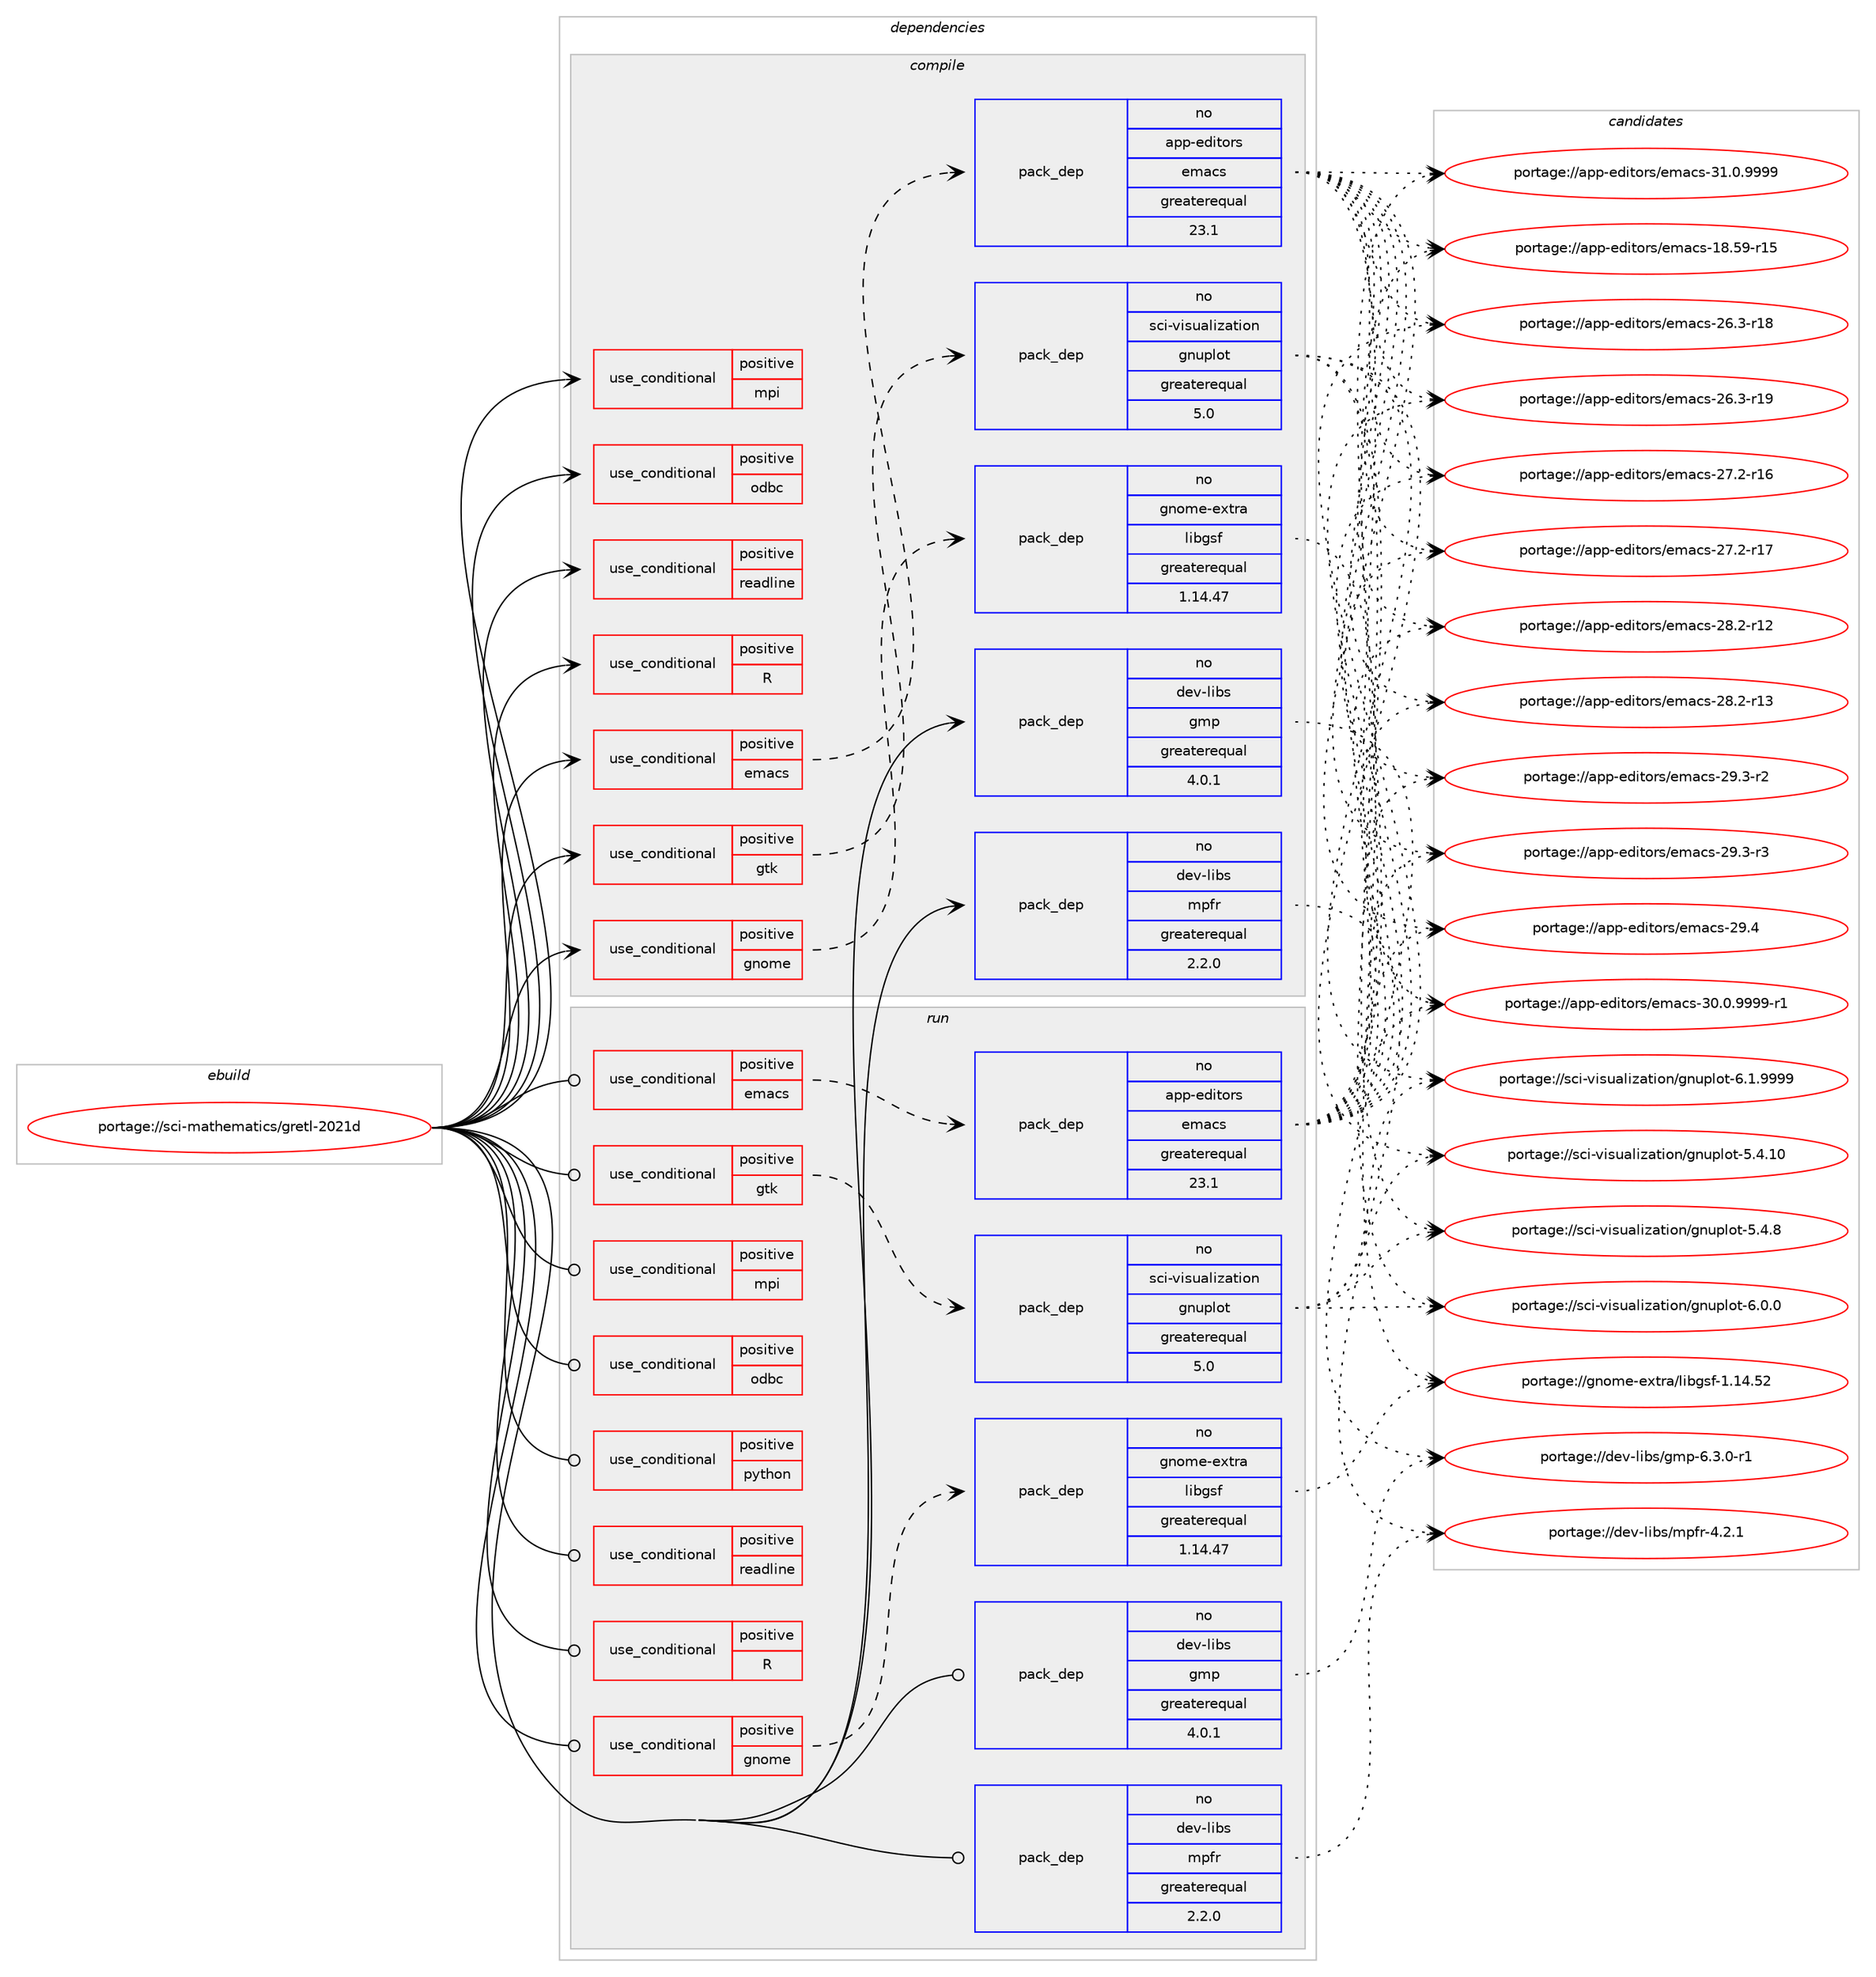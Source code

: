 digraph prolog {

# *************
# Graph options
# *************

newrank=true;
concentrate=true;
compound=true;
graph [rankdir=LR,fontname=Helvetica,fontsize=10,ranksep=1.5];#, ranksep=2.5, nodesep=0.2];
edge  [arrowhead=vee];
node  [fontname=Helvetica,fontsize=10];

# **********
# The ebuild
# **********

subgraph cluster_leftcol {
color=gray;
rank=same;
label=<<i>ebuild</i>>;
id [label="portage://sci-mathematics/gretl-2021d", color=red, width=4, href="../sci-mathematics/gretl-2021d.svg"];
}

# ****************
# The dependencies
# ****************

subgraph cluster_midcol {
color=gray;
label=<<i>dependencies</i>>;
subgraph cluster_compile {
fillcolor="#eeeeee";
style=filled;
label=<<i>compile</i>>;
subgraph cond105547 {
dependency203841 [label=<<TABLE BORDER="0" CELLBORDER="1" CELLSPACING="0" CELLPADDING="4"><TR><TD ROWSPAN="3" CELLPADDING="10">use_conditional</TD></TR><TR><TD>positive</TD></TR><TR><TD>R</TD></TR></TABLE>>, shape=none, color=red];
# *** BEGIN UNKNOWN DEPENDENCY TYPE (TODO) ***
# dependency203841 -> package_dependency(portage://sci-mathematics/gretl-2021d,install,no,dev-lang,R,none,[,,],[slot(0),equal],[])
# *** END UNKNOWN DEPENDENCY TYPE (TODO) ***

}
id:e -> dependency203841:w [weight=20,style="solid",arrowhead="vee"];
subgraph cond105548 {
dependency203842 [label=<<TABLE BORDER="0" CELLBORDER="1" CELLSPACING="0" CELLPADDING="4"><TR><TD ROWSPAN="3" CELLPADDING="10">use_conditional</TD></TR><TR><TD>positive</TD></TR><TR><TD>emacs</TD></TR></TABLE>>, shape=none, color=red];
subgraph pack95482 {
dependency203843 [label=<<TABLE BORDER="0" CELLBORDER="1" CELLSPACING="0" CELLPADDING="4" WIDTH="220"><TR><TD ROWSPAN="6" CELLPADDING="30">pack_dep</TD></TR><TR><TD WIDTH="110">no</TD></TR><TR><TD>app-editors</TD></TR><TR><TD>emacs</TD></TR><TR><TD>greaterequal</TD></TR><TR><TD>23.1</TD></TR></TABLE>>, shape=none, color=blue];
}
dependency203842:e -> dependency203843:w [weight=20,style="dashed",arrowhead="vee"];
}
id:e -> dependency203842:w [weight=20,style="solid",arrowhead="vee"];
subgraph cond105549 {
dependency203844 [label=<<TABLE BORDER="0" CELLBORDER="1" CELLSPACING="0" CELLPADDING="4"><TR><TD ROWSPAN="3" CELLPADDING="10">use_conditional</TD></TR><TR><TD>positive</TD></TR><TR><TD>gnome</TD></TR></TABLE>>, shape=none, color=red];
subgraph pack95483 {
dependency203845 [label=<<TABLE BORDER="0" CELLBORDER="1" CELLSPACING="0" CELLPADDING="4" WIDTH="220"><TR><TD ROWSPAN="6" CELLPADDING="30">pack_dep</TD></TR><TR><TD WIDTH="110">no</TD></TR><TR><TD>gnome-extra</TD></TR><TR><TD>libgsf</TD></TR><TR><TD>greaterequal</TD></TR><TR><TD>1.14.47</TD></TR></TABLE>>, shape=none, color=blue];
}
dependency203844:e -> dependency203845:w [weight=20,style="dashed",arrowhead="vee"];
}
id:e -> dependency203844:w [weight=20,style="solid",arrowhead="vee"];
subgraph cond105550 {
dependency203846 [label=<<TABLE BORDER="0" CELLBORDER="1" CELLSPACING="0" CELLPADDING="4"><TR><TD ROWSPAN="3" CELLPADDING="10">use_conditional</TD></TR><TR><TD>positive</TD></TR><TR><TD>gtk</TD></TR></TABLE>>, shape=none, color=red];
# *** BEGIN UNKNOWN DEPENDENCY TYPE (TODO) ***
# dependency203846 -> package_dependency(portage://sci-mathematics/gretl-2021d,install,no,media-libs,gd,none,[,,],[slot(2),equal],[use(enable(png),none)])
# *** END UNKNOWN DEPENDENCY TYPE (TODO) ***

subgraph pack95484 {
dependency203847 [label=<<TABLE BORDER="0" CELLBORDER="1" CELLSPACING="0" CELLPADDING="4" WIDTH="220"><TR><TD ROWSPAN="6" CELLPADDING="30">pack_dep</TD></TR><TR><TD WIDTH="110">no</TD></TR><TR><TD>sci-visualization</TD></TR><TR><TD>gnuplot</TD></TR><TR><TD>greaterequal</TD></TR><TR><TD>5.0</TD></TR></TABLE>>, shape=none, color=blue];
}
dependency203846:e -> dependency203847:w [weight=20,style="dashed",arrowhead="vee"];
# *** BEGIN UNKNOWN DEPENDENCY TYPE (TODO) ***
# dependency203846 -> package_dependency(portage://sci-mathematics/gretl-2021d,install,no,x11-libs,gtk+,none,[,,],[slot(3),equal],[])
# *** END UNKNOWN DEPENDENCY TYPE (TODO) ***

# *** BEGIN UNKNOWN DEPENDENCY TYPE (TODO) ***
# dependency203846 -> package_dependency(portage://sci-mathematics/gretl-2021d,install,no,x11-libs,gtksourceview,none,[,,],[slot(3.0),equal],[])
# *** END UNKNOWN DEPENDENCY TYPE (TODO) ***

}
id:e -> dependency203846:w [weight=20,style="solid",arrowhead="vee"];
subgraph cond105551 {
dependency203848 [label=<<TABLE BORDER="0" CELLBORDER="1" CELLSPACING="0" CELLPADDING="4"><TR><TD ROWSPAN="3" CELLPADDING="10">use_conditional</TD></TR><TR><TD>positive</TD></TR><TR><TD>mpi</TD></TR></TABLE>>, shape=none, color=red];
# *** BEGIN UNKNOWN DEPENDENCY TYPE (TODO) ***
# dependency203848 -> package_dependency(portage://sci-mathematics/gretl-2021d,install,no,virtual,mpi,none,[,,],[],[])
# *** END UNKNOWN DEPENDENCY TYPE (TODO) ***

}
id:e -> dependency203848:w [weight=20,style="solid",arrowhead="vee"];
subgraph cond105552 {
dependency203849 [label=<<TABLE BORDER="0" CELLBORDER="1" CELLSPACING="0" CELLPADDING="4"><TR><TD ROWSPAN="3" CELLPADDING="10">use_conditional</TD></TR><TR><TD>positive</TD></TR><TR><TD>odbc</TD></TR></TABLE>>, shape=none, color=red];
# *** BEGIN UNKNOWN DEPENDENCY TYPE (TODO) ***
# dependency203849 -> package_dependency(portage://sci-mathematics/gretl-2021d,install,no,dev-db,unixODBC,none,[,,],[slot(0),equal],[])
# *** END UNKNOWN DEPENDENCY TYPE (TODO) ***

}
id:e -> dependency203849:w [weight=20,style="solid",arrowhead="vee"];
subgraph cond105553 {
dependency203850 [label=<<TABLE BORDER="0" CELLBORDER="1" CELLSPACING="0" CELLPADDING="4"><TR><TD ROWSPAN="3" CELLPADDING="10">use_conditional</TD></TR><TR><TD>positive</TD></TR><TR><TD>readline</TD></TR></TABLE>>, shape=none, color=red];
# *** BEGIN UNKNOWN DEPENDENCY TYPE (TODO) ***
# dependency203850 -> package_dependency(portage://sci-mathematics/gretl-2021d,install,no,sys-libs,readline,none,[,,],[slot(0),equal],[])
# *** END UNKNOWN DEPENDENCY TYPE (TODO) ***

}
id:e -> dependency203850:w [weight=20,style="solid",arrowhead="vee"];
# *** BEGIN UNKNOWN DEPENDENCY TYPE (TODO) ***
# id -> package_dependency(portage://sci-mathematics/gretl-2021d,install,no,dev-libs,glib,none,[,,],[slot(2),equal],[])
# *** END UNKNOWN DEPENDENCY TYPE (TODO) ***

subgraph pack95485 {
dependency203851 [label=<<TABLE BORDER="0" CELLBORDER="1" CELLSPACING="0" CELLPADDING="4" WIDTH="220"><TR><TD ROWSPAN="6" CELLPADDING="30">pack_dep</TD></TR><TR><TD WIDTH="110">no</TD></TR><TR><TD>dev-libs</TD></TR><TR><TD>gmp</TD></TR><TR><TD>greaterequal</TD></TR><TR><TD>4.0.1</TD></TR></TABLE>>, shape=none, color=blue];
}
id:e -> dependency203851:w [weight=20,style="solid",arrowhead="vee"];
# *** BEGIN UNKNOWN DEPENDENCY TYPE (TODO) ***
# id -> package_dependency(portage://sci-mathematics/gretl-2021d,install,no,dev-libs,json-glib,none,[,,],[slot(0),equal],[])
# *** END UNKNOWN DEPENDENCY TYPE (TODO) ***

# *** BEGIN UNKNOWN DEPENDENCY TYPE (TODO) ***
# id -> package_dependency(portage://sci-mathematics/gretl-2021d,install,no,dev-libs,libxml2,none,[,,],[slot(2),equal],[])
# *** END UNKNOWN DEPENDENCY TYPE (TODO) ***

subgraph pack95486 {
dependency203852 [label=<<TABLE BORDER="0" CELLBORDER="1" CELLSPACING="0" CELLPADDING="4" WIDTH="220"><TR><TD ROWSPAN="6" CELLPADDING="30">pack_dep</TD></TR><TR><TD WIDTH="110">no</TD></TR><TR><TD>dev-libs</TD></TR><TR><TD>mpfr</TD></TR><TR><TD>greaterequal</TD></TR><TR><TD>2.2.0</TD></TR></TABLE>>, shape=none, color=blue];
}
id:e -> dependency203852:w [weight=20,style="solid",arrowhead="vee"];
# *** BEGIN UNKNOWN DEPENDENCY TYPE (TODO) ***
# id -> package_dependency(portage://sci-mathematics/gretl-2021d,install,no,net-misc,curl,none,[,,],[slot(0),equal],[])
# *** END UNKNOWN DEPENDENCY TYPE (TODO) ***

# *** BEGIN UNKNOWN DEPENDENCY TYPE (TODO) ***
# id -> package_dependency(portage://sci-mathematics/gretl-2021d,install,no,sci-libs,fftw,none,[,,],[slot(3.0),equal],[])
# *** END UNKNOWN DEPENDENCY TYPE (TODO) ***

# *** BEGIN UNKNOWN DEPENDENCY TYPE (TODO) ***
# id -> package_dependency(portage://sci-mathematics/gretl-2021d,install,no,sci-visualization,gnuplot,none,[,,],[],[])
# *** END UNKNOWN DEPENDENCY TYPE (TODO) ***

# *** BEGIN UNKNOWN DEPENDENCY TYPE (TODO) ***
# id -> package_dependency(portage://sci-mathematics/gretl-2021d,install,no,virtual,lapack,none,[,,],[],[])
# *** END UNKNOWN DEPENDENCY TYPE (TODO) ***

# *** BEGIN UNKNOWN DEPENDENCY TYPE (TODO) ***
# id -> package_dependency(portage://sci-mathematics/gretl-2021d,install,no,virtual,latex-base,none,[,,],[],[])
# *** END UNKNOWN DEPENDENCY TYPE (TODO) ***

}
subgraph cluster_compileandrun {
fillcolor="#eeeeee";
style=filled;
label=<<i>compile and run</i>>;
}
subgraph cluster_run {
fillcolor="#eeeeee";
style=filled;
label=<<i>run</i>>;
subgraph cond105554 {
dependency203853 [label=<<TABLE BORDER="0" CELLBORDER="1" CELLSPACING="0" CELLPADDING="4"><TR><TD ROWSPAN="3" CELLPADDING="10">use_conditional</TD></TR><TR><TD>positive</TD></TR><TR><TD>R</TD></TR></TABLE>>, shape=none, color=red];
# *** BEGIN UNKNOWN DEPENDENCY TYPE (TODO) ***
# dependency203853 -> package_dependency(portage://sci-mathematics/gretl-2021d,run,no,dev-lang,R,none,[,,],[slot(0),equal],[])
# *** END UNKNOWN DEPENDENCY TYPE (TODO) ***

}
id:e -> dependency203853:w [weight=20,style="solid",arrowhead="odot"];
subgraph cond105555 {
dependency203854 [label=<<TABLE BORDER="0" CELLBORDER="1" CELLSPACING="0" CELLPADDING="4"><TR><TD ROWSPAN="3" CELLPADDING="10">use_conditional</TD></TR><TR><TD>positive</TD></TR><TR><TD>emacs</TD></TR></TABLE>>, shape=none, color=red];
subgraph pack95487 {
dependency203855 [label=<<TABLE BORDER="0" CELLBORDER="1" CELLSPACING="0" CELLPADDING="4" WIDTH="220"><TR><TD ROWSPAN="6" CELLPADDING="30">pack_dep</TD></TR><TR><TD WIDTH="110">no</TD></TR><TR><TD>app-editors</TD></TR><TR><TD>emacs</TD></TR><TR><TD>greaterequal</TD></TR><TR><TD>23.1</TD></TR></TABLE>>, shape=none, color=blue];
}
dependency203854:e -> dependency203855:w [weight=20,style="dashed",arrowhead="vee"];
}
id:e -> dependency203854:w [weight=20,style="solid",arrowhead="odot"];
subgraph cond105556 {
dependency203856 [label=<<TABLE BORDER="0" CELLBORDER="1" CELLSPACING="0" CELLPADDING="4"><TR><TD ROWSPAN="3" CELLPADDING="10">use_conditional</TD></TR><TR><TD>positive</TD></TR><TR><TD>gnome</TD></TR></TABLE>>, shape=none, color=red];
subgraph pack95488 {
dependency203857 [label=<<TABLE BORDER="0" CELLBORDER="1" CELLSPACING="0" CELLPADDING="4" WIDTH="220"><TR><TD ROWSPAN="6" CELLPADDING="30">pack_dep</TD></TR><TR><TD WIDTH="110">no</TD></TR><TR><TD>gnome-extra</TD></TR><TR><TD>libgsf</TD></TR><TR><TD>greaterequal</TD></TR><TR><TD>1.14.47</TD></TR></TABLE>>, shape=none, color=blue];
}
dependency203856:e -> dependency203857:w [weight=20,style="dashed",arrowhead="vee"];
}
id:e -> dependency203856:w [weight=20,style="solid",arrowhead="odot"];
subgraph cond105557 {
dependency203858 [label=<<TABLE BORDER="0" CELLBORDER="1" CELLSPACING="0" CELLPADDING="4"><TR><TD ROWSPAN="3" CELLPADDING="10">use_conditional</TD></TR><TR><TD>positive</TD></TR><TR><TD>gtk</TD></TR></TABLE>>, shape=none, color=red];
# *** BEGIN UNKNOWN DEPENDENCY TYPE (TODO) ***
# dependency203858 -> package_dependency(portage://sci-mathematics/gretl-2021d,run,no,media-libs,gd,none,[,,],[slot(2),equal],[use(enable(png),none)])
# *** END UNKNOWN DEPENDENCY TYPE (TODO) ***

subgraph pack95489 {
dependency203859 [label=<<TABLE BORDER="0" CELLBORDER="1" CELLSPACING="0" CELLPADDING="4" WIDTH="220"><TR><TD ROWSPAN="6" CELLPADDING="30">pack_dep</TD></TR><TR><TD WIDTH="110">no</TD></TR><TR><TD>sci-visualization</TD></TR><TR><TD>gnuplot</TD></TR><TR><TD>greaterequal</TD></TR><TR><TD>5.0</TD></TR></TABLE>>, shape=none, color=blue];
}
dependency203858:e -> dependency203859:w [weight=20,style="dashed",arrowhead="vee"];
# *** BEGIN UNKNOWN DEPENDENCY TYPE (TODO) ***
# dependency203858 -> package_dependency(portage://sci-mathematics/gretl-2021d,run,no,x11-libs,gtk+,none,[,,],[slot(3),equal],[])
# *** END UNKNOWN DEPENDENCY TYPE (TODO) ***

# *** BEGIN UNKNOWN DEPENDENCY TYPE (TODO) ***
# dependency203858 -> package_dependency(portage://sci-mathematics/gretl-2021d,run,no,x11-libs,gtksourceview,none,[,,],[slot(3.0),equal],[])
# *** END UNKNOWN DEPENDENCY TYPE (TODO) ***

}
id:e -> dependency203858:w [weight=20,style="solid",arrowhead="odot"];
subgraph cond105558 {
dependency203860 [label=<<TABLE BORDER="0" CELLBORDER="1" CELLSPACING="0" CELLPADDING="4"><TR><TD ROWSPAN="3" CELLPADDING="10">use_conditional</TD></TR><TR><TD>positive</TD></TR><TR><TD>mpi</TD></TR></TABLE>>, shape=none, color=red];
# *** BEGIN UNKNOWN DEPENDENCY TYPE (TODO) ***
# dependency203860 -> package_dependency(portage://sci-mathematics/gretl-2021d,run,no,virtual,mpi,none,[,,],[],[])
# *** END UNKNOWN DEPENDENCY TYPE (TODO) ***

}
id:e -> dependency203860:w [weight=20,style="solid",arrowhead="odot"];
subgraph cond105559 {
dependency203861 [label=<<TABLE BORDER="0" CELLBORDER="1" CELLSPACING="0" CELLPADDING="4"><TR><TD ROWSPAN="3" CELLPADDING="10">use_conditional</TD></TR><TR><TD>positive</TD></TR><TR><TD>odbc</TD></TR></TABLE>>, shape=none, color=red];
# *** BEGIN UNKNOWN DEPENDENCY TYPE (TODO) ***
# dependency203861 -> package_dependency(portage://sci-mathematics/gretl-2021d,run,no,dev-db,unixODBC,none,[,,],[slot(0),equal],[])
# *** END UNKNOWN DEPENDENCY TYPE (TODO) ***

}
id:e -> dependency203861:w [weight=20,style="solid",arrowhead="odot"];
subgraph cond105560 {
dependency203862 [label=<<TABLE BORDER="0" CELLBORDER="1" CELLSPACING="0" CELLPADDING="4"><TR><TD ROWSPAN="3" CELLPADDING="10">use_conditional</TD></TR><TR><TD>positive</TD></TR><TR><TD>python</TD></TR></TABLE>>, shape=none, color=red];
# *** BEGIN UNKNOWN DEPENDENCY TYPE (TODO) ***
# dependency203862 -> package_dependency(portage://sci-mathematics/gretl-2021d,run,no,dev-python,numpy,none,[,,],[],[])
# *** END UNKNOWN DEPENDENCY TYPE (TODO) ***

}
id:e -> dependency203862:w [weight=20,style="solid",arrowhead="odot"];
subgraph cond105561 {
dependency203863 [label=<<TABLE BORDER="0" CELLBORDER="1" CELLSPACING="0" CELLPADDING="4"><TR><TD ROWSPAN="3" CELLPADDING="10">use_conditional</TD></TR><TR><TD>positive</TD></TR><TR><TD>readline</TD></TR></TABLE>>, shape=none, color=red];
# *** BEGIN UNKNOWN DEPENDENCY TYPE (TODO) ***
# dependency203863 -> package_dependency(portage://sci-mathematics/gretl-2021d,run,no,sys-libs,readline,none,[,,],[slot(0),equal],[])
# *** END UNKNOWN DEPENDENCY TYPE (TODO) ***

}
id:e -> dependency203863:w [weight=20,style="solid",arrowhead="odot"];
# *** BEGIN UNKNOWN DEPENDENCY TYPE (TODO) ***
# id -> package_dependency(portage://sci-mathematics/gretl-2021d,run,no,dev-libs,glib,none,[,,],[slot(2),equal],[])
# *** END UNKNOWN DEPENDENCY TYPE (TODO) ***

subgraph pack95490 {
dependency203864 [label=<<TABLE BORDER="0" CELLBORDER="1" CELLSPACING="0" CELLPADDING="4" WIDTH="220"><TR><TD ROWSPAN="6" CELLPADDING="30">pack_dep</TD></TR><TR><TD WIDTH="110">no</TD></TR><TR><TD>dev-libs</TD></TR><TR><TD>gmp</TD></TR><TR><TD>greaterequal</TD></TR><TR><TD>4.0.1</TD></TR></TABLE>>, shape=none, color=blue];
}
id:e -> dependency203864:w [weight=20,style="solid",arrowhead="odot"];
# *** BEGIN UNKNOWN DEPENDENCY TYPE (TODO) ***
# id -> package_dependency(portage://sci-mathematics/gretl-2021d,run,no,dev-libs,json-glib,none,[,,],[slot(0),equal],[])
# *** END UNKNOWN DEPENDENCY TYPE (TODO) ***

# *** BEGIN UNKNOWN DEPENDENCY TYPE (TODO) ***
# id -> package_dependency(portage://sci-mathematics/gretl-2021d,run,no,dev-libs,libxml2,none,[,,],[slot(2),equal],[])
# *** END UNKNOWN DEPENDENCY TYPE (TODO) ***

subgraph pack95491 {
dependency203865 [label=<<TABLE BORDER="0" CELLBORDER="1" CELLSPACING="0" CELLPADDING="4" WIDTH="220"><TR><TD ROWSPAN="6" CELLPADDING="30">pack_dep</TD></TR><TR><TD WIDTH="110">no</TD></TR><TR><TD>dev-libs</TD></TR><TR><TD>mpfr</TD></TR><TR><TD>greaterequal</TD></TR><TR><TD>2.2.0</TD></TR></TABLE>>, shape=none, color=blue];
}
id:e -> dependency203865:w [weight=20,style="solid",arrowhead="odot"];
# *** BEGIN UNKNOWN DEPENDENCY TYPE (TODO) ***
# id -> package_dependency(portage://sci-mathematics/gretl-2021d,run,no,net-misc,curl,none,[,,],[slot(0),equal],[])
# *** END UNKNOWN DEPENDENCY TYPE (TODO) ***

# *** BEGIN UNKNOWN DEPENDENCY TYPE (TODO) ***
# id -> package_dependency(portage://sci-mathematics/gretl-2021d,run,no,sci-libs,fftw,none,[,,],[slot(3.0),equal],[])
# *** END UNKNOWN DEPENDENCY TYPE (TODO) ***

# *** BEGIN UNKNOWN DEPENDENCY TYPE (TODO) ***
# id -> package_dependency(portage://sci-mathematics/gretl-2021d,run,no,sci-visualization,gnuplot,none,[,,],[],[])
# *** END UNKNOWN DEPENDENCY TYPE (TODO) ***

# *** BEGIN UNKNOWN DEPENDENCY TYPE (TODO) ***
# id -> package_dependency(portage://sci-mathematics/gretl-2021d,run,no,virtual,lapack,none,[,,],[],[])
# *** END UNKNOWN DEPENDENCY TYPE (TODO) ***

# *** BEGIN UNKNOWN DEPENDENCY TYPE (TODO) ***
# id -> package_dependency(portage://sci-mathematics/gretl-2021d,run,no,virtual,latex-base,none,[,,],[],[])
# *** END UNKNOWN DEPENDENCY TYPE (TODO) ***

}
}

# **************
# The candidates
# **************

subgraph cluster_choices {
rank=same;
color=gray;
label=<<i>candidates</i>>;

subgraph choice95482 {
color=black;
nodesep=1;
choice9711211245101100105116111114115471011099799115454956465357451144953 [label="portage://app-editors/emacs-18.59-r15", color=red, width=4,href="../app-editors/emacs-18.59-r15.svg"];
choice97112112451011001051161111141154710110997991154550544651451144956 [label="portage://app-editors/emacs-26.3-r18", color=red, width=4,href="../app-editors/emacs-26.3-r18.svg"];
choice97112112451011001051161111141154710110997991154550544651451144957 [label="portage://app-editors/emacs-26.3-r19", color=red, width=4,href="../app-editors/emacs-26.3-r19.svg"];
choice97112112451011001051161111141154710110997991154550554650451144954 [label="portage://app-editors/emacs-27.2-r16", color=red, width=4,href="../app-editors/emacs-27.2-r16.svg"];
choice97112112451011001051161111141154710110997991154550554650451144955 [label="portage://app-editors/emacs-27.2-r17", color=red, width=4,href="../app-editors/emacs-27.2-r17.svg"];
choice97112112451011001051161111141154710110997991154550564650451144950 [label="portage://app-editors/emacs-28.2-r12", color=red, width=4,href="../app-editors/emacs-28.2-r12.svg"];
choice97112112451011001051161111141154710110997991154550564650451144951 [label="portage://app-editors/emacs-28.2-r13", color=red, width=4,href="../app-editors/emacs-28.2-r13.svg"];
choice971121124510110010511611111411547101109979911545505746514511450 [label="portage://app-editors/emacs-29.3-r2", color=red, width=4,href="../app-editors/emacs-29.3-r2.svg"];
choice971121124510110010511611111411547101109979911545505746514511451 [label="portage://app-editors/emacs-29.3-r3", color=red, width=4,href="../app-editors/emacs-29.3-r3.svg"];
choice97112112451011001051161111141154710110997991154550574652 [label="portage://app-editors/emacs-29.4", color=red, width=4,href="../app-editors/emacs-29.4.svg"];
choice9711211245101100105116111114115471011099799115455148464846575757574511449 [label="portage://app-editors/emacs-30.0.9999-r1", color=red, width=4,href="../app-editors/emacs-30.0.9999-r1.svg"];
choice971121124510110010511611111411547101109979911545514946484657575757 [label="portage://app-editors/emacs-31.0.9999", color=red, width=4,href="../app-editors/emacs-31.0.9999.svg"];
dependency203843:e -> choice9711211245101100105116111114115471011099799115454956465357451144953:w [style=dotted,weight="100"];
dependency203843:e -> choice97112112451011001051161111141154710110997991154550544651451144956:w [style=dotted,weight="100"];
dependency203843:e -> choice97112112451011001051161111141154710110997991154550544651451144957:w [style=dotted,weight="100"];
dependency203843:e -> choice97112112451011001051161111141154710110997991154550554650451144954:w [style=dotted,weight="100"];
dependency203843:e -> choice97112112451011001051161111141154710110997991154550554650451144955:w [style=dotted,weight="100"];
dependency203843:e -> choice97112112451011001051161111141154710110997991154550564650451144950:w [style=dotted,weight="100"];
dependency203843:e -> choice97112112451011001051161111141154710110997991154550564650451144951:w [style=dotted,weight="100"];
dependency203843:e -> choice971121124510110010511611111411547101109979911545505746514511450:w [style=dotted,weight="100"];
dependency203843:e -> choice971121124510110010511611111411547101109979911545505746514511451:w [style=dotted,weight="100"];
dependency203843:e -> choice97112112451011001051161111141154710110997991154550574652:w [style=dotted,weight="100"];
dependency203843:e -> choice9711211245101100105116111114115471011099799115455148464846575757574511449:w [style=dotted,weight="100"];
dependency203843:e -> choice971121124510110010511611111411547101109979911545514946484657575757:w [style=dotted,weight="100"];
}
subgraph choice95483 {
color=black;
nodesep=1;
choice103110111109101451011201161149747108105981031151024549464952465350 [label="portage://gnome-extra/libgsf-1.14.52", color=red, width=4,href="../gnome-extra/libgsf-1.14.52.svg"];
dependency203845:e -> choice103110111109101451011201161149747108105981031151024549464952465350:w [style=dotted,weight="100"];
}
subgraph choice95484 {
color=black;
nodesep=1;
choice115991054511810511511797108105122971161051111104710311011711210811111645534652464948 [label="portage://sci-visualization/gnuplot-5.4.10", color=red, width=4,href="../sci-visualization/gnuplot-5.4.10.svg"];
choice1159910545118105115117971081051229711610511111047103110117112108111116455346524656 [label="portage://sci-visualization/gnuplot-5.4.8", color=red, width=4,href="../sci-visualization/gnuplot-5.4.8.svg"];
choice1159910545118105115117971081051229711610511111047103110117112108111116455446484648 [label="portage://sci-visualization/gnuplot-6.0.0", color=red, width=4,href="../sci-visualization/gnuplot-6.0.0.svg"];
choice1159910545118105115117971081051229711610511111047103110117112108111116455446494657575757 [label="portage://sci-visualization/gnuplot-6.1.9999", color=red, width=4,href="../sci-visualization/gnuplot-6.1.9999.svg"];
dependency203847:e -> choice115991054511810511511797108105122971161051111104710311011711210811111645534652464948:w [style=dotted,weight="100"];
dependency203847:e -> choice1159910545118105115117971081051229711610511111047103110117112108111116455346524656:w [style=dotted,weight="100"];
dependency203847:e -> choice1159910545118105115117971081051229711610511111047103110117112108111116455446484648:w [style=dotted,weight="100"];
dependency203847:e -> choice1159910545118105115117971081051229711610511111047103110117112108111116455446494657575757:w [style=dotted,weight="100"];
}
subgraph choice95485 {
color=black;
nodesep=1;
choice1001011184510810598115471031091124554465146484511449 [label="portage://dev-libs/gmp-6.3.0-r1", color=red, width=4,href="../dev-libs/gmp-6.3.0-r1.svg"];
dependency203851:e -> choice1001011184510810598115471031091124554465146484511449:w [style=dotted,weight="100"];
}
subgraph choice95486 {
color=black;
nodesep=1;
choice100101118451081059811547109112102114455246504649 [label="portage://dev-libs/mpfr-4.2.1", color=red, width=4,href="../dev-libs/mpfr-4.2.1.svg"];
dependency203852:e -> choice100101118451081059811547109112102114455246504649:w [style=dotted,weight="100"];
}
subgraph choice95487 {
color=black;
nodesep=1;
choice9711211245101100105116111114115471011099799115454956465357451144953 [label="portage://app-editors/emacs-18.59-r15", color=red, width=4,href="../app-editors/emacs-18.59-r15.svg"];
choice97112112451011001051161111141154710110997991154550544651451144956 [label="portage://app-editors/emacs-26.3-r18", color=red, width=4,href="../app-editors/emacs-26.3-r18.svg"];
choice97112112451011001051161111141154710110997991154550544651451144957 [label="portage://app-editors/emacs-26.3-r19", color=red, width=4,href="../app-editors/emacs-26.3-r19.svg"];
choice97112112451011001051161111141154710110997991154550554650451144954 [label="portage://app-editors/emacs-27.2-r16", color=red, width=4,href="../app-editors/emacs-27.2-r16.svg"];
choice97112112451011001051161111141154710110997991154550554650451144955 [label="portage://app-editors/emacs-27.2-r17", color=red, width=4,href="../app-editors/emacs-27.2-r17.svg"];
choice97112112451011001051161111141154710110997991154550564650451144950 [label="portage://app-editors/emacs-28.2-r12", color=red, width=4,href="../app-editors/emacs-28.2-r12.svg"];
choice97112112451011001051161111141154710110997991154550564650451144951 [label="portage://app-editors/emacs-28.2-r13", color=red, width=4,href="../app-editors/emacs-28.2-r13.svg"];
choice971121124510110010511611111411547101109979911545505746514511450 [label="portage://app-editors/emacs-29.3-r2", color=red, width=4,href="../app-editors/emacs-29.3-r2.svg"];
choice971121124510110010511611111411547101109979911545505746514511451 [label="portage://app-editors/emacs-29.3-r3", color=red, width=4,href="../app-editors/emacs-29.3-r3.svg"];
choice97112112451011001051161111141154710110997991154550574652 [label="portage://app-editors/emacs-29.4", color=red, width=4,href="../app-editors/emacs-29.4.svg"];
choice9711211245101100105116111114115471011099799115455148464846575757574511449 [label="portage://app-editors/emacs-30.0.9999-r1", color=red, width=4,href="../app-editors/emacs-30.0.9999-r1.svg"];
choice971121124510110010511611111411547101109979911545514946484657575757 [label="portage://app-editors/emacs-31.0.9999", color=red, width=4,href="../app-editors/emacs-31.0.9999.svg"];
dependency203855:e -> choice9711211245101100105116111114115471011099799115454956465357451144953:w [style=dotted,weight="100"];
dependency203855:e -> choice97112112451011001051161111141154710110997991154550544651451144956:w [style=dotted,weight="100"];
dependency203855:e -> choice97112112451011001051161111141154710110997991154550544651451144957:w [style=dotted,weight="100"];
dependency203855:e -> choice97112112451011001051161111141154710110997991154550554650451144954:w [style=dotted,weight="100"];
dependency203855:e -> choice97112112451011001051161111141154710110997991154550554650451144955:w [style=dotted,weight="100"];
dependency203855:e -> choice97112112451011001051161111141154710110997991154550564650451144950:w [style=dotted,weight="100"];
dependency203855:e -> choice97112112451011001051161111141154710110997991154550564650451144951:w [style=dotted,weight="100"];
dependency203855:e -> choice971121124510110010511611111411547101109979911545505746514511450:w [style=dotted,weight="100"];
dependency203855:e -> choice971121124510110010511611111411547101109979911545505746514511451:w [style=dotted,weight="100"];
dependency203855:e -> choice97112112451011001051161111141154710110997991154550574652:w [style=dotted,weight="100"];
dependency203855:e -> choice9711211245101100105116111114115471011099799115455148464846575757574511449:w [style=dotted,weight="100"];
dependency203855:e -> choice971121124510110010511611111411547101109979911545514946484657575757:w [style=dotted,weight="100"];
}
subgraph choice95488 {
color=black;
nodesep=1;
choice103110111109101451011201161149747108105981031151024549464952465350 [label="portage://gnome-extra/libgsf-1.14.52", color=red, width=4,href="../gnome-extra/libgsf-1.14.52.svg"];
dependency203857:e -> choice103110111109101451011201161149747108105981031151024549464952465350:w [style=dotted,weight="100"];
}
subgraph choice95489 {
color=black;
nodesep=1;
choice115991054511810511511797108105122971161051111104710311011711210811111645534652464948 [label="portage://sci-visualization/gnuplot-5.4.10", color=red, width=4,href="../sci-visualization/gnuplot-5.4.10.svg"];
choice1159910545118105115117971081051229711610511111047103110117112108111116455346524656 [label="portage://sci-visualization/gnuplot-5.4.8", color=red, width=4,href="../sci-visualization/gnuplot-5.4.8.svg"];
choice1159910545118105115117971081051229711610511111047103110117112108111116455446484648 [label="portage://sci-visualization/gnuplot-6.0.0", color=red, width=4,href="../sci-visualization/gnuplot-6.0.0.svg"];
choice1159910545118105115117971081051229711610511111047103110117112108111116455446494657575757 [label="portage://sci-visualization/gnuplot-6.1.9999", color=red, width=4,href="../sci-visualization/gnuplot-6.1.9999.svg"];
dependency203859:e -> choice115991054511810511511797108105122971161051111104710311011711210811111645534652464948:w [style=dotted,weight="100"];
dependency203859:e -> choice1159910545118105115117971081051229711610511111047103110117112108111116455346524656:w [style=dotted,weight="100"];
dependency203859:e -> choice1159910545118105115117971081051229711610511111047103110117112108111116455446484648:w [style=dotted,weight="100"];
dependency203859:e -> choice1159910545118105115117971081051229711610511111047103110117112108111116455446494657575757:w [style=dotted,weight="100"];
}
subgraph choice95490 {
color=black;
nodesep=1;
choice1001011184510810598115471031091124554465146484511449 [label="portage://dev-libs/gmp-6.3.0-r1", color=red, width=4,href="../dev-libs/gmp-6.3.0-r1.svg"];
dependency203864:e -> choice1001011184510810598115471031091124554465146484511449:w [style=dotted,weight="100"];
}
subgraph choice95491 {
color=black;
nodesep=1;
choice100101118451081059811547109112102114455246504649 [label="portage://dev-libs/mpfr-4.2.1", color=red, width=4,href="../dev-libs/mpfr-4.2.1.svg"];
dependency203865:e -> choice100101118451081059811547109112102114455246504649:w [style=dotted,weight="100"];
}
}

}
